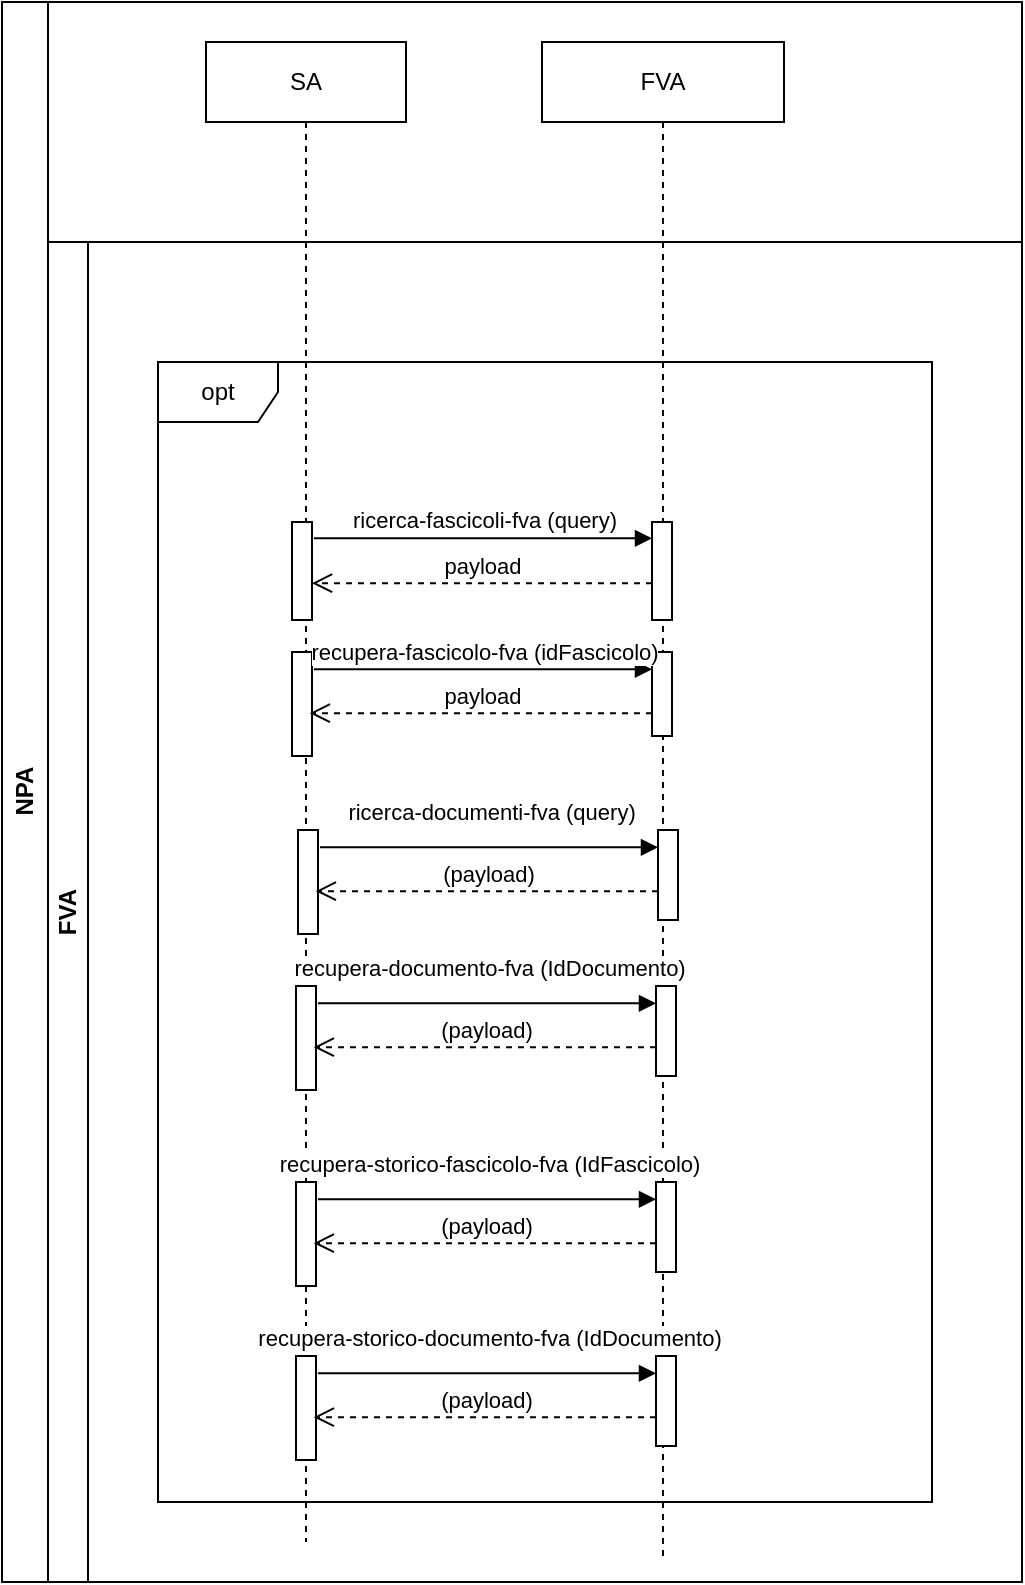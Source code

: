 <mxfile version="20.8.10" type="device"><diagram name="Sequence servizi FVA" id="HWpbQO2a_1q_9EOl9SB0"><mxGraphModel dx="794" dy="519" grid="0" gridSize="10" guides="1" tooltips="1" connect="1" arrows="1" fold="1" page="1" pageScale="1" pageWidth="850" pageHeight="1100" math="0" shadow="0"><root><mxCell id="0"/><mxCell id="1" parent="0"/><mxCell id="g9XrEOtAFBP9qSwsjFDA-1" value="opt" style="shape=umlFrame;whiteSpace=wrap;html=1;" vertex="1" parent="1"><mxGeometry x="118" y="220" width="387" height="570" as="geometry"/></mxCell><mxCell id="g9XrEOtAFBP9qSwsjFDA-2" value="NPA" style="swimlane;horizontal=0;whiteSpace=wrap;html=1;strokeWidth=1;" vertex="1" parent="1"><mxGeometry x="40" y="40" width="510" height="790" as="geometry"/></mxCell><mxCell id="g9XrEOtAFBP9qSwsjFDA-3" value="FVA" style="shape=umlLifeline;perimeter=lifelinePerimeter;whiteSpace=wrap;html=1;container=1;collapsible=0;recursiveResize=0;outlineConnect=0;" vertex="1" parent="g9XrEOtAFBP9qSwsjFDA-2"><mxGeometry x="270" y="20" width="121" height="760" as="geometry"/></mxCell><mxCell id="g9XrEOtAFBP9qSwsjFDA-4" value="SA" style="shape=umlLifeline;perimeter=lifelinePerimeter;whiteSpace=wrap;html=1;container=1;collapsible=0;recursiveResize=0;outlineConnect=0;" vertex="1" parent="g9XrEOtAFBP9qSwsjFDA-2"><mxGeometry x="102" y="20" width="100" height="750" as="geometry"/></mxCell><mxCell id="g9XrEOtAFBP9qSwsjFDA-5" value="FVA" style="swimlane;startSize=20;horizontal=0;html=1;whiteSpace=wrap;" vertex="1" parent="g9XrEOtAFBP9qSwsjFDA-2"><mxGeometry x="23" y="120" width="487" height="670" as="geometry"><mxRectangle x="23" y="120" width="40" height="130" as="alternateBounds"/></mxGeometry></mxCell><mxCell id="g9XrEOtAFBP9qSwsjFDA-6" value="" style="html=1;points=[];perimeter=orthogonalPerimeter;" vertex="1" parent="g9XrEOtAFBP9qSwsjFDA-5"><mxGeometry x="122" y="140" width="10" height="49" as="geometry"/></mxCell><mxCell id="g9XrEOtAFBP9qSwsjFDA-7" value="payload" style="html=1;verticalAlign=bottom;endArrow=open;dashed=1;endSize=8;rounded=0;" edge="1" parent="g9XrEOtAFBP9qSwsjFDA-5" target="g9XrEOtAFBP9qSwsjFDA-6"><mxGeometry relative="1" as="geometry"><mxPoint x="302" y="170.576" as="sourcePoint"/><mxPoint x="127" y="169" as="targetPoint"/></mxGeometry></mxCell><mxCell id="g9XrEOtAFBP9qSwsjFDA-8" value="" style="html=1;points=[];perimeter=orthogonalPerimeter;" vertex="1" parent="g9XrEOtAFBP9qSwsjFDA-5"><mxGeometry x="302" y="140" width="10" height="49" as="geometry"/></mxCell><mxCell id="g9XrEOtAFBP9qSwsjFDA-9" value="ricerca-fascicoli-fva (query)" style="html=1;verticalAlign=bottom;endArrow=block;rounded=0;exitX=1.097;exitY=0.166;exitDx=0;exitDy=0;exitPerimeter=0;endFill=1;" edge="1" parent="g9XrEOtAFBP9qSwsjFDA-5" source="g9XrEOtAFBP9qSwsjFDA-6" target="g9XrEOtAFBP9qSwsjFDA-8"><mxGeometry x="0.004" width="80" relative="1" as="geometry"><mxPoint x="132.97" y="148.632" as="sourcePoint"/><mxPoint x="302" y="148.632" as="targetPoint"/><mxPoint as="offset"/></mxGeometry></mxCell><mxCell id="g9XrEOtAFBP9qSwsjFDA-10" value="" style="html=1;points=[];perimeter=orthogonalPerimeter;" vertex="1" parent="g9XrEOtAFBP9qSwsjFDA-5"><mxGeometry x="122" y="205" width="10" height="52" as="geometry"/></mxCell><mxCell id="g9XrEOtAFBP9qSwsjFDA-11" value="" style="html=1;points=[];perimeter=orthogonalPerimeter;" vertex="1" parent="g9XrEOtAFBP9qSwsjFDA-5"><mxGeometry x="302" y="205" width="10" height="42" as="geometry"/></mxCell><mxCell id="g9XrEOtAFBP9qSwsjFDA-12" value="recupera-fascicolo-fva (idFascicolo)" style="html=1;verticalAlign=bottom;endArrow=block;rounded=0;exitX=1.097;exitY=0.166;exitDx=0;exitDy=0;exitPerimeter=0;" edge="1" parent="g9XrEOtAFBP9qSwsjFDA-5" source="g9XrEOtAFBP9qSwsjFDA-10" target="g9XrEOtAFBP9qSwsjFDA-11"><mxGeometry x="0.006" width="80" relative="1" as="geometry"><mxPoint x="87" y="177" as="sourcePoint"/><mxPoint x="167" y="177" as="targetPoint"/><mxPoint as="offset"/></mxGeometry></mxCell><mxCell id="g9XrEOtAFBP9qSwsjFDA-13" value="payload" style="html=1;verticalAlign=bottom;endArrow=open;dashed=1;endSize=8;rounded=0;entryX=0.89;entryY=0.588;entryDx=0;entryDy=0;entryPerimeter=0;" edge="1" parent="g9XrEOtAFBP9qSwsjFDA-5" source="g9XrEOtAFBP9qSwsjFDA-11" target="g9XrEOtAFBP9qSwsjFDA-10"><mxGeometry relative="1" as="geometry"><mxPoint x="407" y="277" as="sourcePoint"/><mxPoint x="327" y="277" as="targetPoint"/></mxGeometry></mxCell><mxCell id="g9XrEOtAFBP9qSwsjFDA-14" value="" style="html=1;points=[];perimeter=orthogonalPerimeter;" vertex="1" parent="1"><mxGeometry x="188" y="454" width="10" height="52" as="geometry"/></mxCell><mxCell id="g9XrEOtAFBP9qSwsjFDA-15" value="(payload)" style="html=1;verticalAlign=bottom;endArrow=open;dashed=1;endSize=8;rounded=0;entryX=0.89;entryY=0.588;entryDx=0;entryDy=0;entryPerimeter=0;" edge="1" parent="1" target="g9XrEOtAFBP9qSwsjFDA-14"><mxGeometry relative="1" as="geometry"><mxPoint x="368" y="484.576" as="sourcePoint"/><mxPoint x="267" y="206" as="targetPoint"/></mxGeometry></mxCell><mxCell id="g9XrEOtAFBP9qSwsjFDA-16" value="" style="html=1;points=[];perimeter=orthogonalPerimeter;" vertex="1" parent="1"><mxGeometry x="368" y="454" width="10" height="45" as="geometry"/></mxCell><mxCell id="g9XrEOtAFBP9qSwsjFDA-17" value="&amp;nbsp;ricerca-documenti-fva (query)" style="html=1;verticalAlign=bottom;endArrow=block;rounded=0;exitX=1.097;exitY=0.166;exitDx=0;exitDy=0;exitPerimeter=0;endFill=1;" edge="1" parent="1" source="g9XrEOtAFBP9qSwsjFDA-14" target="g9XrEOtAFBP9qSwsjFDA-16"><mxGeometry x="-0.006" y="9" width="80" relative="1" as="geometry"><mxPoint x="135.97" y="302.632" as="sourcePoint"/><mxPoint x="305" y="302.632" as="targetPoint"/><mxPoint as="offset"/></mxGeometry></mxCell><mxCell id="g9XrEOtAFBP9qSwsjFDA-18" value="" style="html=1;points=[];perimeter=orthogonalPerimeter;" vertex="1" parent="1"><mxGeometry x="187" y="532" width="10" height="52" as="geometry"/></mxCell><mxCell id="g9XrEOtAFBP9qSwsjFDA-19" value="(payload)" style="html=1;verticalAlign=bottom;endArrow=open;dashed=1;endSize=8;rounded=0;entryX=0.89;entryY=0.588;entryDx=0;entryDy=0;entryPerimeter=0;" edge="1" parent="1" target="g9XrEOtAFBP9qSwsjFDA-18"><mxGeometry relative="1" as="geometry"><mxPoint x="367" y="562.576" as="sourcePoint"/><mxPoint x="266" y="284" as="targetPoint"/></mxGeometry></mxCell><mxCell id="g9XrEOtAFBP9qSwsjFDA-20" value="" style="html=1;points=[];perimeter=orthogonalPerimeter;" vertex="1" parent="1"><mxGeometry x="367" y="532" width="10" height="45" as="geometry"/></mxCell><mxCell id="g9XrEOtAFBP9qSwsjFDA-21" value="&amp;nbsp;recupera-documento-fva (IdDocumento)" style="html=1;verticalAlign=bottom;endArrow=block;rounded=0;exitX=1.097;exitY=0.166;exitDx=0;exitDy=0;exitPerimeter=0;endFill=1;" edge="1" parent="1" source="g9XrEOtAFBP9qSwsjFDA-18" target="g9XrEOtAFBP9qSwsjFDA-20"><mxGeometry x="-0.006" y="9" width="80" relative="1" as="geometry"><mxPoint x="134.97" y="380.632" as="sourcePoint"/><mxPoint x="304" y="380.632" as="targetPoint"/><mxPoint as="offset"/></mxGeometry></mxCell><mxCell id="g9XrEOtAFBP9qSwsjFDA-22" value="" style="html=1;points=[];perimeter=orthogonalPerimeter;" vertex="1" parent="1"><mxGeometry x="187" y="630" width="10" height="52" as="geometry"/></mxCell><mxCell id="g9XrEOtAFBP9qSwsjFDA-23" value="(payload)" style="html=1;verticalAlign=bottom;endArrow=open;dashed=1;endSize=8;rounded=0;entryX=0.89;entryY=0.588;entryDx=0;entryDy=0;entryPerimeter=0;" edge="1" parent="1" target="g9XrEOtAFBP9qSwsjFDA-22"><mxGeometry relative="1" as="geometry"><mxPoint x="367" y="660.576" as="sourcePoint"/><mxPoint x="266" y="382" as="targetPoint"/></mxGeometry></mxCell><mxCell id="g9XrEOtAFBP9qSwsjFDA-24" value="" style="html=1;points=[];perimeter=orthogonalPerimeter;" vertex="1" parent="1"><mxGeometry x="367" y="630" width="10" height="45" as="geometry"/></mxCell><mxCell id="g9XrEOtAFBP9qSwsjFDA-25" value="&amp;nbsp;recupera-storico-fascicolo-fva (IdFascicolo)" style="html=1;verticalAlign=bottom;endArrow=block;rounded=0;exitX=1.097;exitY=0.166;exitDx=0;exitDy=0;exitPerimeter=0;endFill=1;" edge="1" parent="1" source="g9XrEOtAFBP9qSwsjFDA-22" target="g9XrEOtAFBP9qSwsjFDA-24"><mxGeometry x="-0.006" y="9" width="80" relative="1" as="geometry"><mxPoint x="134.97" y="478.632" as="sourcePoint"/><mxPoint x="304" y="478.632" as="targetPoint"/><mxPoint as="offset"/></mxGeometry></mxCell><mxCell id="g9XrEOtAFBP9qSwsjFDA-26" value="" style="html=1;points=[];perimeter=orthogonalPerimeter;" vertex="1" parent="1"><mxGeometry x="187" y="717" width="10" height="52" as="geometry"/></mxCell><mxCell id="g9XrEOtAFBP9qSwsjFDA-27" value="(payload)" style="html=1;verticalAlign=bottom;endArrow=open;dashed=1;endSize=8;rounded=0;entryX=0.89;entryY=0.588;entryDx=0;entryDy=0;entryPerimeter=0;" edge="1" parent="1" target="g9XrEOtAFBP9qSwsjFDA-26"><mxGeometry relative="1" as="geometry"><mxPoint x="367" y="747.576" as="sourcePoint"/><mxPoint x="266" y="469" as="targetPoint"/></mxGeometry></mxCell><mxCell id="g9XrEOtAFBP9qSwsjFDA-28" value="" style="html=1;points=[];perimeter=orthogonalPerimeter;" vertex="1" parent="1"><mxGeometry x="367" y="717" width="10" height="45" as="geometry"/></mxCell><mxCell id="g9XrEOtAFBP9qSwsjFDA-29" value="&amp;nbsp;recupera-storico-documento-fva (IdDocumento)" style="html=1;verticalAlign=bottom;endArrow=block;rounded=0;exitX=1.097;exitY=0.166;exitDx=0;exitDy=0;exitPerimeter=0;endFill=1;" edge="1" parent="1" source="g9XrEOtAFBP9qSwsjFDA-26" target="g9XrEOtAFBP9qSwsjFDA-28"><mxGeometry x="-0.006" y="9" width="80" relative="1" as="geometry"><mxPoint x="134.97" y="565.632" as="sourcePoint"/><mxPoint x="304" y="565.632" as="targetPoint"/><mxPoint as="offset"/></mxGeometry></mxCell></root></mxGraphModel></diagram></mxfile>